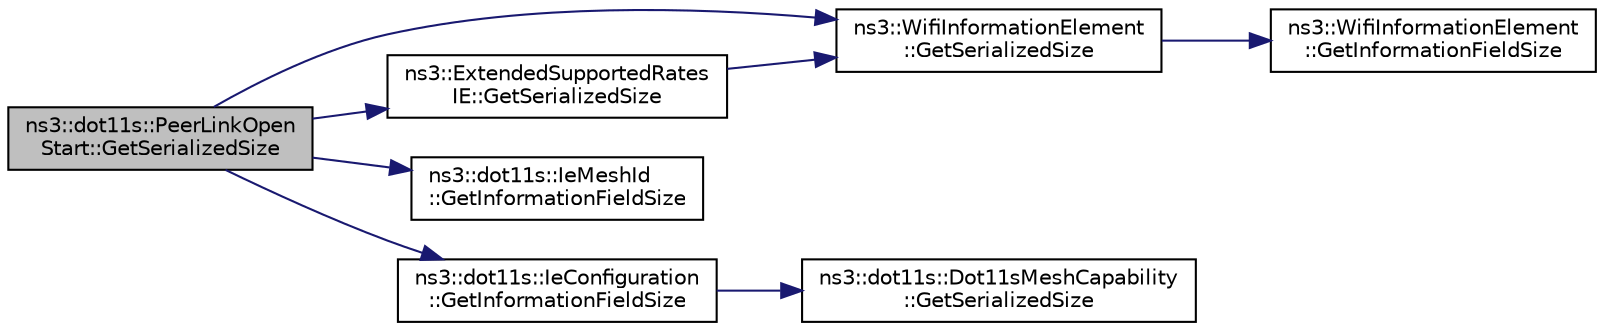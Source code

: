 digraph "ns3::dot11s::PeerLinkOpenStart::GetSerializedSize"
{
  edge [fontname="Helvetica",fontsize="10",labelfontname="Helvetica",labelfontsize="10"];
  node [fontname="Helvetica",fontsize="10",shape=record];
  rankdir="LR";
  Node1 [label="ns3::dot11s::PeerLinkOpen\lStart::GetSerializedSize",height=0.2,width=0.4,color="black", fillcolor="grey75", style="filled", fontcolor="black"];
  Node1 -> Node2 [color="midnightblue",fontsize="10",style="solid"];
  Node2 [label="ns3::WifiInformationElement\l::GetSerializedSize",height=0.2,width=0.4,color="black", fillcolor="white", style="filled",URL="$d4/db6/classns3_1_1WifiInformationElement.html#af4f3be1989f9c54d2137e3d4bceb4788"];
  Node2 -> Node3 [color="midnightblue",fontsize="10",style="solid"];
  Node3 [label="ns3::WifiInformationElement\l::GetInformationFieldSize",height=0.2,width=0.4,color="black", fillcolor="white", style="filled",URL="$d4/db6/classns3_1_1WifiInformationElement.html#a04af58633c58364e6b8d0ae2a7d777b2"];
  Node1 -> Node4 [color="midnightblue",fontsize="10",style="solid"];
  Node4 [label="ns3::ExtendedSupportedRates\lIE::GetSerializedSize",height=0.2,width=0.4,color="black", fillcolor="white", style="filled",URL="$d9/d48/classns3_1_1ExtendedSupportedRatesIE.html#ad45ba92aa57744b1f6fd3466bd4baf7b"];
  Node4 -> Node2 [color="midnightblue",fontsize="10",style="solid"];
  Node1 -> Node5 [color="midnightblue",fontsize="10",style="solid"];
  Node5 [label="ns3::dot11s::IeMeshId\l::GetInformationFieldSize",height=0.2,width=0.4,color="black", fillcolor="white", style="filled",URL="$d5/d44/classns3_1_1dot11s_1_1IeMeshId.html#a8c6820036a7f5e86d88737c7c2e6f4d6"];
  Node1 -> Node6 [color="midnightblue",fontsize="10",style="solid"];
  Node6 [label="ns3::dot11s::IeConfiguration\l::GetInformationFieldSize",height=0.2,width=0.4,color="black", fillcolor="white", style="filled",URL="$d0/d3e/classns3_1_1dot11s_1_1IeConfiguration.html#af48ea352cdd7044a8907e767f9a68500"];
  Node6 -> Node7 [color="midnightblue",fontsize="10",style="solid"];
  Node7 [label="ns3::dot11s::Dot11sMeshCapability\l::GetSerializedSize",height=0.2,width=0.4,color="black", fillcolor="white", style="filled",URL="$de/ded/classns3_1_1dot11s_1_1Dot11sMeshCapability.html#ae6ccd0a481e48ba7db5a2184ed93d374"];
}

